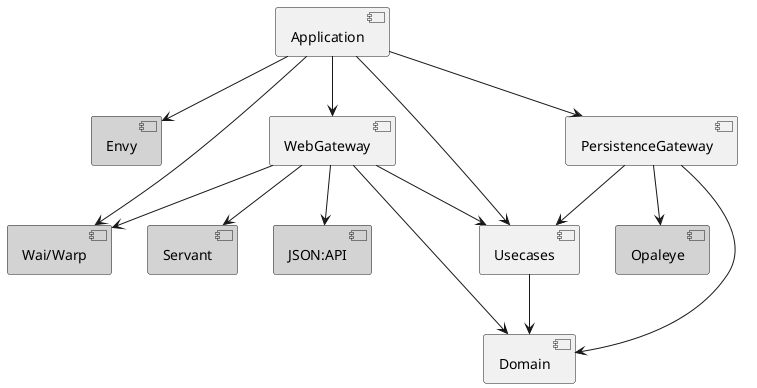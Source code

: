 
@startuml dependencies

[Envy]#LightGrey
[Wai/Warp]#LightGrey
[Servant]#LightGrey
[JSON:API]#LightGrey
[Opaleye]#LightGrey

[Application]
[WebGateway]
[PersistenceGateway]
[Usecases]
[Domain]

[Application] --> [Envy]
[Application] --> [Wai/Warp]
[Application] --> [PersistenceGateway]
[Application] --> [WebGateway]
[Application] --> [Usecases]
[WebGateway] --> [Domain]
[WebGateway] --> [Usecases]
[WebGateway] --> [Servant]
[WebGateway] --> [JSON:API]
[WebGateway] --> [Wai/Warp]
[PersistenceGateway] --> [Usecases]
[PersistenceGateway] --> [Domain]
[PersistenceGateway] --> [Opaleye]
[Usecases] --> [Domain]

@enduml